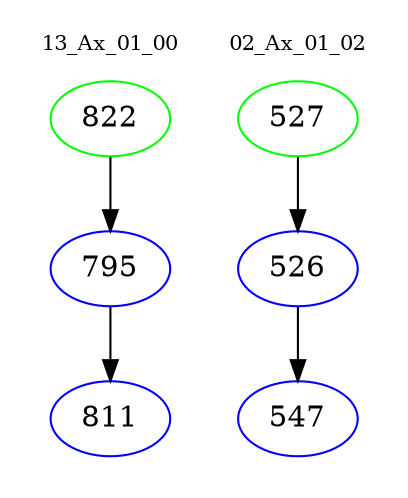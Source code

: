 digraph{
subgraph cluster_0 {
color = white
label = "13_Ax_01_00";
fontsize=10;
T0_822 [label="822", color="green"]
T0_822 -> T0_795 [color="black"]
T0_795 [label="795", color="blue"]
T0_795 -> T0_811 [color="black"]
T0_811 [label="811", color="blue"]
}
subgraph cluster_1 {
color = white
label = "02_Ax_01_02";
fontsize=10;
T1_527 [label="527", color="green"]
T1_527 -> T1_526 [color="black"]
T1_526 [label="526", color="blue"]
T1_526 -> T1_547 [color="black"]
T1_547 [label="547", color="blue"]
}
}

